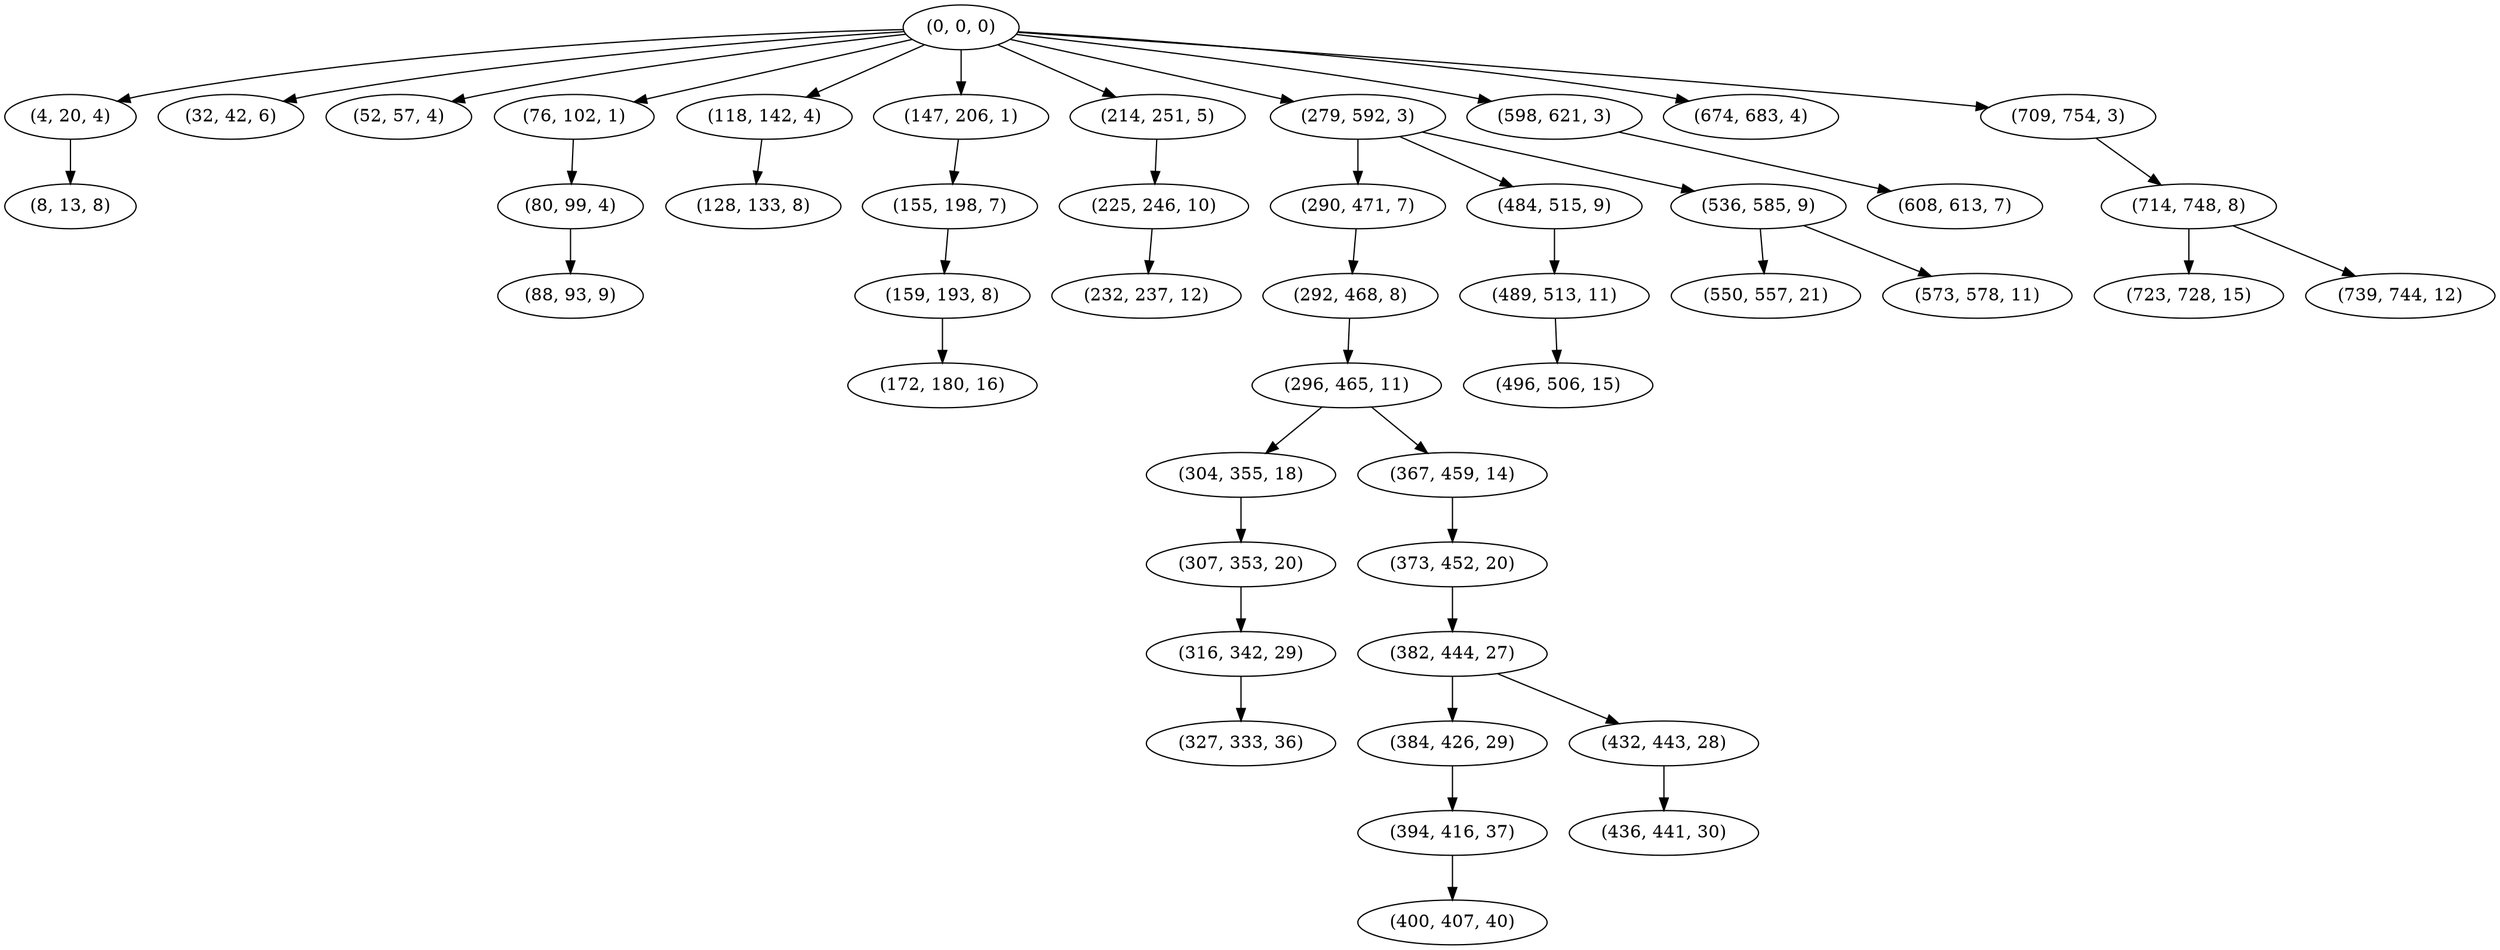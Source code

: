 digraph tree {
    "(0, 0, 0)";
    "(4, 20, 4)";
    "(8, 13, 8)";
    "(32, 42, 6)";
    "(52, 57, 4)";
    "(76, 102, 1)";
    "(80, 99, 4)";
    "(88, 93, 9)";
    "(118, 142, 4)";
    "(128, 133, 8)";
    "(147, 206, 1)";
    "(155, 198, 7)";
    "(159, 193, 8)";
    "(172, 180, 16)";
    "(214, 251, 5)";
    "(225, 246, 10)";
    "(232, 237, 12)";
    "(279, 592, 3)";
    "(290, 471, 7)";
    "(292, 468, 8)";
    "(296, 465, 11)";
    "(304, 355, 18)";
    "(307, 353, 20)";
    "(316, 342, 29)";
    "(327, 333, 36)";
    "(367, 459, 14)";
    "(373, 452, 20)";
    "(382, 444, 27)";
    "(384, 426, 29)";
    "(394, 416, 37)";
    "(400, 407, 40)";
    "(432, 443, 28)";
    "(436, 441, 30)";
    "(484, 515, 9)";
    "(489, 513, 11)";
    "(496, 506, 15)";
    "(536, 585, 9)";
    "(550, 557, 21)";
    "(573, 578, 11)";
    "(598, 621, 3)";
    "(608, 613, 7)";
    "(674, 683, 4)";
    "(709, 754, 3)";
    "(714, 748, 8)";
    "(723, 728, 15)";
    "(739, 744, 12)";
    "(0, 0, 0)" -> "(4, 20, 4)";
    "(0, 0, 0)" -> "(32, 42, 6)";
    "(0, 0, 0)" -> "(52, 57, 4)";
    "(0, 0, 0)" -> "(76, 102, 1)";
    "(0, 0, 0)" -> "(118, 142, 4)";
    "(0, 0, 0)" -> "(147, 206, 1)";
    "(0, 0, 0)" -> "(214, 251, 5)";
    "(0, 0, 0)" -> "(279, 592, 3)";
    "(0, 0, 0)" -> "(598, 621, 3)";
    "(0, 0, 0)" -> "(674, 683, 4)";
    "(0, 0, 0)" -> "(709, 754, 3)";
    "(4, 20, 4)" -> "(8, 13, 8)";
    "(76, 102, 1)" -> "(80, 99, 4)";
    "(80, 99, 4)" -> "(88, 93, 9)";
    "(118, 142, 4)" -> "(128, 133, 8)";
    "(147, 206, 1)" -> "(155, 198, 7)";
    "(155, 198, 7)" -> "(159, 193, 8)";
    "(159, 193, 8)" -> "(172, 180, 16)";
    "(214, 251, 5)" -> "(225, 246, 10)";
    "(225, 246, 10)" -> "(232, 237, 12)";
    "(279, 592, 3)" -> "(290, 471, 7)";
    "(279, 592, 3)" -> "(484, 515, 9)";
    "(279, 592, 3)" -> "(536, 585, 9)";
    "(290, 471, 7)" -> "(292, 468, 8)";
    "(292, 468, 8)" -> "(296, 465, 11)";
    "(296, 465, 11)" -> "(304, 355, 18)";
    "(296, 465, 11)" -> "(367, 459, 14)";
    "(304, 355, 18)" -> "(307, 353, 20)";
    "(307, 353, 20)" -> "(316, 342, 29)";
    "(316, 342, 29)" -> "(327, 333, 36)";
    "(367, 459, 14)" -> "(373, 452, 20)";
    "(373, 452, 20)" -> "(382, 444, 27)";
    "(382, 444, 27)" -> "(384, 426, 29)";
    "(382, 444, 27)" -> "(432, 443, 28)";
    "(384, 426, 29)" -> "(394, 416, 37)";
    "(394, 416, 37)" -> "(400, 407, 40)";
    "(432, 443, 28)" -> "(436, 441, 30)";
    "(484, 515, 9)" -> "(489, 513, 11)";
    "(489, 513, 11)" -> "(496, 506, 15)";
    "(536, 585, 9)" -> "(550, 557, 21)";
    "(536, 585, 9)" -> "(573, 578, 11)";
    "(598, 621, 3)" -> "(608, 613, 7)";
    "(709, 754, 3)" -> "(714, 748, 8)";
    "(714, 748, 8)" -> "(723, 728, 15)";
    "(714, 748, 8)" -> "(739, 744, 12)";
}
